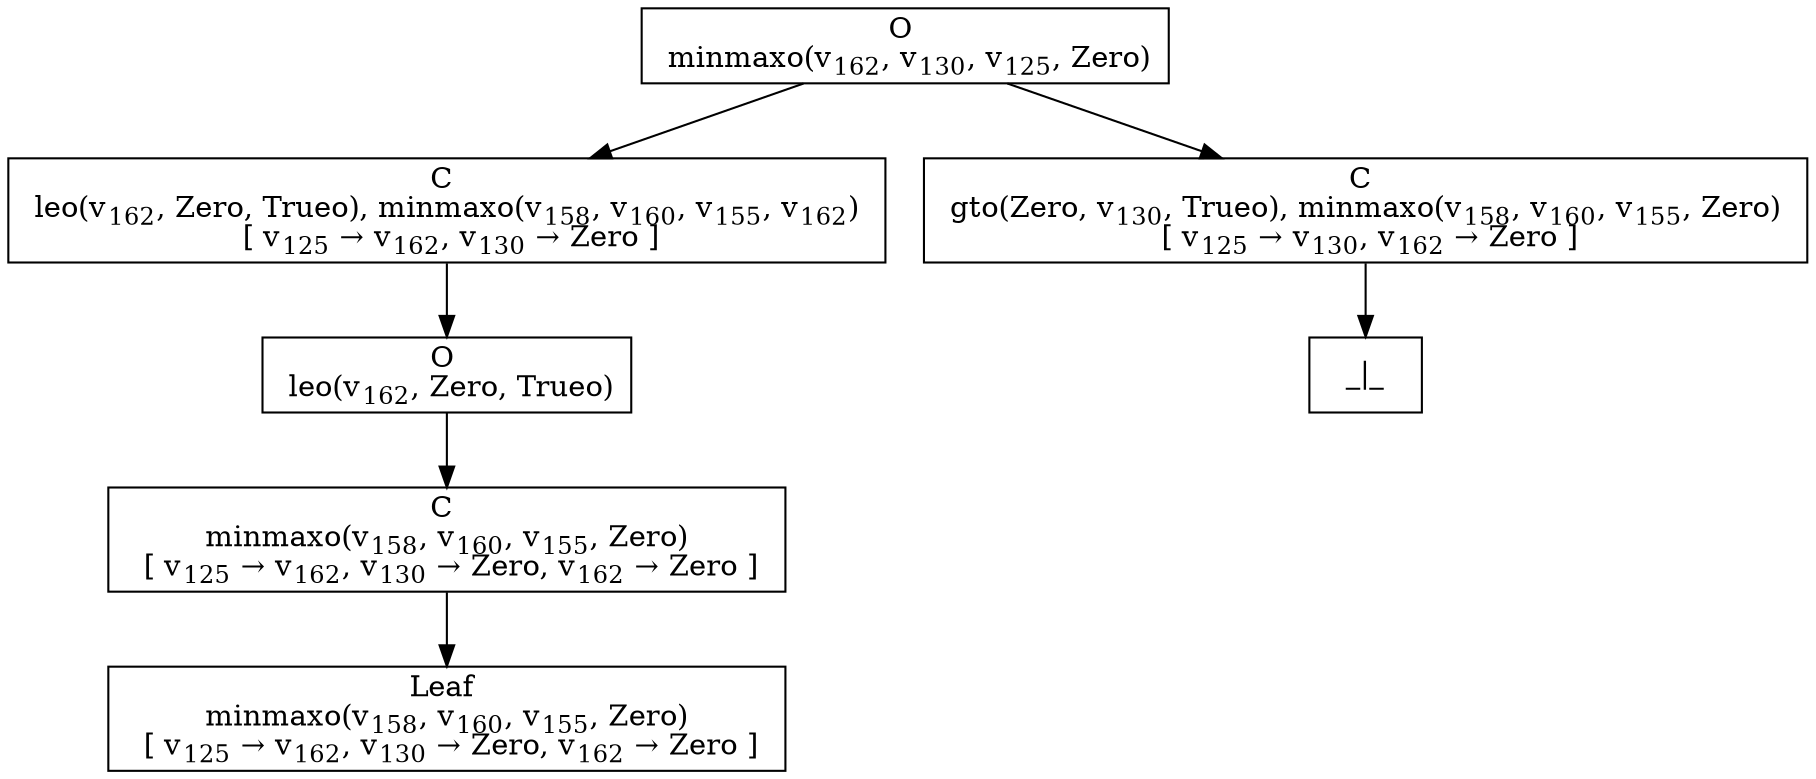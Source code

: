 digraph {
    graph [rankdir=TB
          ,bgcolor=transparent];
    node [shape=box
         ,fillcolor=white
         ,style=filled];
    0 [label=<O <BR/> minmaxo(v<SUB>162</SUB>, v<SUB>130</SUB>, v<SUB>125</SUB>, Zero)>];
    1 [label=<C <BR/> leo(v<SUB>162</SUB>, Zero, Trueo), minmaxo(v<SUB>158</SUB>, v<SUB>160</SUB>, v<SUB>155</SUB>, v<SUB>162</SUB>) <BR/>  [ v<SUB>125</SUB> &rarr; v<SUB>162</SUB>, v<SUB>130</SUB> &rarr; Zero ] >];
    2 [label=<C <BR/> gto(Zero, v<SUB>130</SUB>, Trueo), minmaxo(v<SUB>158</SUB>, v<SUB>160</SUB>, v<SUB>155</SUB>, Zero) <BR/>  [ v<SUB>125</SUB> &rarr; v<SUB>130</SUB>, v<SUB>162</SUB> &rarr; Zero ] >];
    3 [label=<O <BR/> leo(v<SUB>162</SUB>, Zero, Trueo)>];
    4 [label=<C <BR/> minmaxo(v<SUB>158</SUB>, v<SUB>160</SUB>, v<SUB>155</SUB>, Zero) <BR/>  [ v<SUB>125</SUB> &rarr; v<SUB>162</SUB>, v<SUB>130</SUB> &rarr; Zero, v<SUB>162</SUB> &rarr; Zero ] >];
    5 [label=<Leaf <BR/> minmaxo(v<SUB>158</SUB>, v<SUB>160</SUB>, v<SUB>155</SUB>, Zero) <BR/>  [ v<SUB>125</SUB> &rarr; v<SUB>162</SUB>, v<SUB>130</SUB> &rarr; Zero, v<SUB>162</SUB> &rarr; Zero ] >];
    6 [label=<_|_>];
    0 -> 1 [label=""];
    0 -> 2 [label=""];
    1 -> 3 [label=""];
    2 -> 6 [label=""];
    3 -> 4 [label=""];
    4 -> 5 [label=""];
}